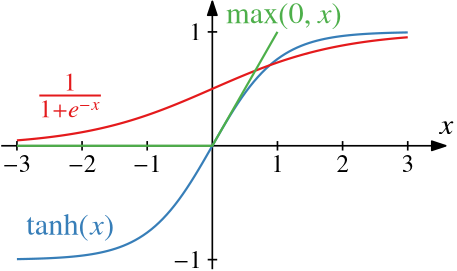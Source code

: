 <?xml version="1.0"?>
<!DOCTYPE ipe SYSTEM "ipe.dtd">
<ipe version="70107" creator="Ipe 7.1.10">
<info created="D:20170706230802" modified="D:20170707155019"/>
<preamble>\usepackage{txfonts}</preamble>
<ipestyle name="basic">
<symbol name="arrow/arc(spx)">
<path stroke="sym-stroke" fill="sym-stroke" pen="sym-pen">
0 0 m
-1 0.333 l
-1 -0.333 l
h
</path>
</symbol>
<symbol name="arrow/farc(spx)">
<path stroke="sym-stroke" fill="white" pen="sym-pen">
0 0 m
-1 0.333 l
-1 -0.333 l
h
</path>
</symbol>
<symbol name="arrow/ptarc(spx)">
<path stroke="sym-stroke" fill="sym-stroke" pen="sym-pen">
0 0 m
-1 0.333 l
-0.8 0 l
-1 -0.333 l
h
</path>
</symbol>
<symbol name="arrow/fptarc(spx)">
<path stroke="sym-stroke" fill="white" pen="sym-pen">
0 0 m
-1 0.333 l
-0.8 0 l
-1 -0.333 l
h
</path>
</symbol>
<symbol name="mark/circle(sx)" transformations="translations">
<path fill="sym-stroke">
0.6 0 0 0.6 0 0 e
0.4 0 0 0.4 0 0 e
</path>
</symbol>
<symbol name="mark/disk(sx)" transformations="translations">
<path fill="sym-stroke">
0.6 0 0 0.6 0 0 e
</path>
</symbol>
<symbol name="mark/fdisk(sfx)" transformations="translations">
<group>
<path fill="sym-fill">
0.5 0 0 0.5 0 0 e
</path>
<path fill="sym-stroke" fillrule="eofill">
0.6 0 0 0.6 0 0 e
0.4 0 0 0.4 0 0 e
</path>
</group>
</symbol>
<symbol name="mark/box(sx)" transformations="translations">
<path fill="sym-stroke" fillrule="eofill">
-0.6 -0.6 m
0.6 -0.6 l
0.6 0.6 l
-0.6 0.6 l
h
-0.4 -0.4 m
0.4 -0.4 l
0.4 0.4 l
-0.4 0.4 l
h
</path>
</symbol>
<symbol name="mark/square(sx)" transformations="translations">
<path fill="sym-stroke">
-0.6 -0.6 m
0.6 -0.6 l
0.6 0.6 l
-0.6 0.6 l
h
</path>
</symbol>
<symbol name="mark/fsquare(sfx)" transformations="translations">
<group>
<path fill="sym-fill">
-0.5 -0.5 m
0.5 -0.5 l
0.5 0.5 l
-0.5 0.5 l
h
</path>
<path fill="sym-stroke" fillrule="eofill">
-0.6 -0.6 m
0.6 -0.6 l
0.6 0.6 l
-0.6 0.6 l
h
-0.4 -0.4 m
0.4 -0.4 l
0.4 0.4 l
-0.4 0.4 l
h
</path>
</group>
</symbol>
<symbol name="mark/cross(sx)" transformations="translations">
<group>
<path fill="sym-stroke">
-0.43 -0.57 m
0.57 0.43 l
0.43 0.57 l
-0.57 -0.43 l
h
</path>
<path fill="sym-stroke">
-0.43 0.57 m
0.57 -0.43 l
0.43 -0.57 l
-0.57 0.43 l
h
</path>
</group>
</symbol>
<symbol name="arrow/fnormal(spx)">
<path stroke="sym-stroke" fill="white" pen="sym-pen">
0 0 m
-1 0.333 l
-1 -0.333 l
h
</path>
</symbol>
<symbol name="arrow/pointed(spx)">
<path stroke="sym-stroke" fill="sym-stroke" pen="sym-pen">
0 0 m
-1 0.333 l
-0.8 0 l
-1 -0.333 l
h
</path>
</symbol>
<symbol name="arrow/fpointed(spx)">
<path stroke="sym-stroke" fill="white" pen="sym-pen">
0 0 m
-1 0.333 l
-0.8 0 l
-1 -0.333 l
h
</path>
</symbol>
<symbol name="arrow/linear(spx)">
<path stroke="sym-stroke" pen="sym-pen">
-1 0.333 m
0 0 l
-1 -0.333 l
</path>
</symbol>
<symbol name="arrow/fdouble(spx)">
<path stroke="sym-stroke" fill="white" pen="sym-pen">
0 0 m
-1 0.333 l
-1 -0.333 l
h
-1 0 m
-2 0.333 l
-2 -0.333 l
h
</path>
</symbol>
<symbol name="arrow/double(spx)">
<path stroke="sym-stroke" fill="sym-stroke" pen="sym-pen">
0 0 m
-1 0.333 l
-1 -0.333 l
h
-1 0 m
-2 0.333 l
-2 -0.333 l
h
</path>
</symbol>
<pen name="heavier" value="0.8"/>
<pen name="fat" value="1.2"/>
<pen name="ultrafat" value="2"/>
<symbolsize name="large" value="5"/>
<symbolsize name="small" value="2"/>
<symbolsize name="tiny" value="1.1"/>
<arrowsize name="large" value="10"/>
<arrowsize name="small" value="5"/>
<arrowsize name="tiny" value="3"/>
<color name="red" value="1 0 0"/>
<color name="green" value="0 1 0"/>
<color name="blue" value="0 0 1"/>
<color name="yellow" value="1 1 0"/>
<color name="orange" value="1 0.647 0"/>
<color name="gold" value="1 0.843 0"/>
<color name="purple" value="0.627 0.125 0.941"/>
<color name="gray" value="0.745"/>
<color name="brown" value="0.647 0.165 0.165"/>
<color name="navy" value="0 0 0.502"/>
<color name="pink" value="1 0.753 0.796"/>
<color name="seagreen" value="0.18 0.545 0.341"/>
<color name="turquoise" value="0.251 0.878 0.816"/>
<color name="violet" value="0.933 0.51 0.933"/>
<color name="darkblue" value="0 0 0.545"/>
<color name="darkcyan" value="0 0.545 0.545"/>
<color name="darkgray" value="0.663"/>
<color name="darkgreen" value="0 0.392 0"/>
<color name="darkmagenta" value="0.545 0 0.545"/>
<color name="darkorange" value="1 0.549 0"/>
<color name="darkred" value="0.545 0 0"/>
<color name="lightblue" value="0.678 0.847 0.902"/>
<color name="lightcyan" value="0.878 1 1"/>
<color name="lightgray" value="0.827"/>
<color name="lightgreen" value="0.565 0.933 0.565"/>
<color name="lightyellow" value="1 1 0.878"/>
<dashstyle name="dashed" value="[4] 0"/>
<dashstyle name="dotted" value="[1 3] 0"/>
<dashstyle name="dash dotted" value="[4 2 1 2] 0"/>
<dashstyle name="dash dot dotted" value="[4 2 1 2 1 2] 0"/>
<textsize name="large" value="\large"/>
<textsize name="Large" value="\Large"/>
<textsize name="LARGE" value="\LARGE"/>
<textsize name="huge" value="\huge"/>
<textsize name="Huge" value="\Huge"/>
<textsize name="small" value="\small"/>
<textsize name="footnote" value="\footnotesize"/>
<textsize name="tiny" value="\tiny"/>
<textstyle name="center" begin="\begin{center}" end="\end{center}"/>
<textstyle name="itemize" begin="\begin{itemize}" end="\end{itemize}"/>
<textstyle name="item" begin="\begin{itemize}\item{}" end="\end{itemize}"/>
<gridsize name="4 pts" value="4"/>
<gridsize name="8 pts (~3 mm)" value="8"/>
<gridsize name="16 pts (~6 mm)" value="16"/>
<gridsize name="32 pts (~12 mm)" value="32"/>
<gridsize name="10 pts (~3.5 mm)" value="10"/>
<gridsize name="20 pts (~7 mm)" value="20"/>
<gridsize name="14 pts (~5 mm)" value="14"/>
<gridsize name="28 pts (~10 mm)" value="28"/>
<gridsize name="56 pts (~20 mm)" value="56"/>
<anglesize name="90 deg" value="90"/>
<anglesize name="60 deg" value="60"/>
<anglesize name="45 deg" value="45"/>
<anglesize name="30 deg" value="30"/>
<anglesize name="22.5 deg" value="22.5"/>
<opacity name="10%" value="0.1"/>
<opacity name="30%" value="0.3"/>
<opacity name="50%" value="0.5"/>
<opacity name="75%" value="0.75"/>
<tiling name="falling" angle="-60" step="4" width="1"/>
<tiling name="rising" angle="30" step="4" width="1"/>
</ipestyle>
<page>
<layer name="alpha"/>
<view layers="alpha" active="alpha"/>
<path layer="alpha" stroke="black" pen="0.6" arrow="normal/small">
148 720 m
308 720 l
</path>
<path stroke="black" pen="0.6" arrow="normal/small">
224 675.572 m
224 772 l
</path>
<text matrix="1 0 0 1 -163.201 -36.0304" transformations="translations" pos="336 724" stroke="0.216 0.494 0.722" type="label" width="31.616" height="7.485" depth="1.94" halign="center" valign="baseline" size="11">$\tanh(x)$</text>
<text matrix="1 0 0 1 -167.201 -45.2304" transformations="translations" pos="340 780" stroke="0.894 0.102 0.11" type="label" width="24.55" height="11.164" depth="4.54" halign="center" valign="baseline" size="13">$\frac{1}{1 + e^{-x}}$</text>
<text matrix="1 0 0 1 -102.266 12.145" transformations="translations" pos="352 752" stroke="0.302 0.686 0.29" type="label" width="41.662" height="7.337" depth="1.94" halign="center" valign="baseline" size="11">$\max(0, x)$</text>
<text matrix="1.46555 0 0 0.854387 -338.771 74.0839" transformations="translations" pos="400 752" stroke="black" type="label" width="4.483" height="5.999" depth="0" halign="center" valign="top" size="9">$1$</text>
<text matrix="1.46555 0 0 0.854387 -315.322 74.0839" transformations="translations" pos="400 752" stroke="black" type="label" width="4.483" height="5.999" depth="0" halign="center" valign="top" size="9">$2$</text>
<text matrix="1.46555 0 0 0.854387 -291.873 74.0839" transformations="translations" pos="400 752" stroke="black" type="label" width="4.483" height="6" depth="0.12" halign="center" valign="top" size="9">$3$</text>
<path matrix="1.46555 0 0 0.854387 -338.771 70.6659" stroke="0.216 0.494 0.722" pen="0.8">
336 712.237 m
336.323 712.247
336.646 712.257
336.97 712.268 c
337.293 712.279
337.616 712.29
337.939 712.302 c
338.263 712.314
338.586 712.327
338.909 712.341 c
339.232 712.355
339.556 712.369
339.879 712.385 c
340.202 712.4
340.525 712.417
340.848 712.434 c
341.172 712.452
341.495 712.47
341.818 712.49 c
342.141 712.51
342.465 712.53
342.788 712.553 c
343.111 712.575
343.434 712.598
343.758 712.623 c
344.081 712.648
344.404 712.675
344.727 712.703 c
345.051 712.731
345.374 712.761
345.697 712.793 c
346.02 712.825
346.343 712.859
346.667 712.894 c
346.99 712.93
347.313 712.968
347.636 713.008 c
347.96 713.049
348.283 713.091
348.606 713.137 c
348.929 713.182
349.253 713.23
349.576 713.281 c
349.899 713.332
350.222 713.386
350.545 713.444 c
350.869 713.501
351.192 713.562
351.515 713.627 c
351.838 713.691
352.162 713.76
352.485 713.833 c
352.808 713.905
353.131 713.982
353.455 714.064 c
353.778 714.145
354.101 714.231
354.424 714.323 c
354.747 714.415
355.071 714.512
355.394 714.614 c
355.717 714.717
356.04 714.826
356.364 714.941 c
356.687 715.056
357.01 715.178
357.333 715.307 c
357.657 715.436
357.98 715.572
358.303 715.716 c
358.626 715.861
358.949 716.013
359.273 716.174 c
359.596 716.336
359.919 716.506
360.242 716.686 c
360.566 716.866
360.889 717.056
361.212 717.257 c
361.535 717.458
361.859 717.669
362.182 717.893 c
362.505 718.116
362.828 718.352
363.152 718.6 c
363.475 718.848
363.798 719.11
364.121 719.385 c
364.444 719.66
364.768 719.95
365.091 720.255 c
365.414 720.56
365.737 720.88
366.061 721.216 c
366.384 721.553
366.707 721.906
367.03 722.277 c
367.354 722.648
367.677 723.036
368 723.443 c
368.323 723.851
368.646 724.277
368.97 724.723 c
369.293 725.169
369.616 725.634
369.939 726.121 c
370.263 726.608
370.586 727.115
370.909 727.644 c
371.232 728.173
371.556 728.724
371.879 729.297 c
372.202 729.87
372.525 730.465
372.848 731.083 c
373.172 731.701
373.495 732.341
373.818 733.004 c
374.141 733.667
374.465 734.352
374.788 735.06 c
375.111 735.768
375.434 736.499
375.758 737.25 c
376.081 738.002
376.404 738.776
376.727 739.57 c
377.051 740.364
377.374 741.178
377.697 742.012 c
378.02 742.845
378.343 743.698
378.667 744.567 c
378.99 745.437
379.313 746.323
379.636 747.224 c
379.96 748.125
380.283 749.041
380.606 749.968 c
380.929 750.896
381.253 751.835
381.576 752.782 c
381.899 753.73
382.222 754.687
382.545 755.648 c
382.869 756.61
383.192 757.577
383.515 758.546 c
383.838 759.515
384.162 760.485
384.485 761.454 c
384.808 762.423
385.131 763.39
385.455 764.352 c
385.778 765.313
386.101 766.27
386.424 767.218 c
386.747 768.165
387.071 769.104
387.394 770.032 c
387.717 770.959
388.04 771.875
388.364 772.776 c
388.687 773.677
389.01 774.563
389.333 775.433 c
389.657 776.302
389.98 777.155
390.303 777.988 c
390.626 778.822
390.949 779.636
391.273 780.43 c
391.596 781.224
391.919 781.998
392.242 782.75 c
392.566 783.501
392.889 784.232
393.212 784.94 c
393.535 785.648
393.859 786.333
394.182 786.996 c
394.505 787.659
394.828 788.299
395.152 788.917 c
395.475 789.535
395.798 790.13
396.121 790.703 c
396.444 791.276
396.768 791.827
397.091 792.356 c
397.414 792.885
397.737 793.392
398.061 793.879 c
398.384 794.366
398.707 794.831
399.03 795.277 c
399.354 795.723
399.677 796.149
400 796.557 c
400.323 796.964
400.646 797.352
400.97 797.723 c
401.293 798.094
401.616 798.447
401.939 798.784 c
402.263 799.12
402.586 799.44
402.909 799.745 c
403.232 800.05
403.556 800.34
403.879 800.615 c
404.202 800.89
404.525 801.152
404.848 801.4 c
405.172 801.648
405.495 801.884
405.818 802.107 c
406.141 802.331
406.465 802.542
406.788 802.743 c
407.111 802.944
407.434 803.134
407.758 803.314 c
408.081 803.494
408.404 803.664
408.727 803.826 c
409.051 803.987
409.374 804.139
409.697 804.284 c
410.02 804.428
410.343 804.564
410.667 804.693 c
410.99 804.822
411.313 804.944
411.636 805.059 c
411.96 805.174
412.283 805.283
412.606 805.386 c
412.929 805.488
413.253 805.585
413.576 805.677 c
413.899 805.769
414.222 805.855
414.545 805.936 c
414.869 806.018
415.192 806.095
415.515 806.167 c
415.838 806.24
416.162 806.309
416.485 806.373 c
416.808 806.438
417.131 806.499
417.455 806.556 c
417.778 806.614
418.101 806.668
418.424 806.719 c
418.747 806.77
419.071 806.818
419.394 806.863 c
419.717 806.909
420.04 806.951
420.364 806.992 c
420.687 807.032
421.01 807.07
421.333 807.106 c
421.657 807.141
421.98 807.175
422.303 807.207 c
422.626 807.239
422.949 807.269
423.273 807.297 c
423.596 807.325
423.919 807.352
424.242 807.377 c
424.566 807.402
424.889 807.425
425.212 807.447 c
425.535 807.47
425.859 807.49
426.182 807.51 c
426.505 807.53
426.828 807.548
427.152 807.566 c
427.475 807.583
427.798 807.6
428.121 807.615 c
428.444 807.631
428.768 807.645
429.091 807.659 c
429.414 807.673
429.737 807.686
430.061 807.698 c
430.384 807.71
430.707 807.721
431.03 807.732 c
431.354 807.743
431.677 807.753
432 807.763 c
</path>
<path matrix="1.46555 0 0 0.854387 -338.771 70.6659" stroke="0.894 0.102 0.11" pen="0.8">
336 762.276 m
336.323 762.32
336.646 762.365
336.97 762.412 c
337.293 762.458
337.616 762.505
337.939 762.554 c
338.263 762.603
338.586 762.653
338.909 762.705 c
339.232 762.756
339.556 762.809
339.879 762.864 c
340.202 762.918
340.525 762.974
340.848 763.031 c
341.172 763.089
341.495 763.148
341.818 763.208 c
342.141 763.269
342.465 763.331
342.788 763.394 c
343.111 763.458
343.434 763.523
343.758 763.591 c
344.081 763.658
344.404 763.726
344.727 763.797 c
345.051 763.868
345.374 763.94
345.697 764.015 c
346.02 764.089
346.343 764.165
346.667 764.243 c
346.99 764.321
347.313 764.401
347.636 764.484 c
347.96 764.566
348.283 764.65
348.606 764.736 c
348.929 764.822
349.253 764.911
349.576 765.001 c
349.899 765.092
350.222 765.184
350.545 765.279 c
350.869 765.374
351.192 765.471
351.515 765.571 c
351.838 765.67
352.162 765.772
352.485 765.876 c
352.808 765.98
353.131 766.087
353.455 766.196 c
353.778 766.305
354.101 766.416
354.424 766.53 c
354.747 766.644
355.071 766.761
355.394 766.88 c
355.717 766.999
356.04 767.121
356.364 767.245 c
356.687 767.369
357.01 767.496
357.333 767.626 c
357.657 767.755
357.98 767.888
358.303 768.023 c
358.626 768.158
358.949 768.295
359.273 768.436 c
359.596 768.576
359.919 768.719
360.242 768.865 c
360.566 769.011
360.889 769.16
361.212 769.312 c
361.535 769.463
361.859 769.618
362.182 769.775 c
362.505 769.932
362.828 770.093
363.152 770.255 c
363.475 770.418
363.798 770.584
364.121 770.753 c
364.444 770.921
364.768 771.093
365.091 771.267 c
365.414 771.441
365.737 771.618
366.061 771.798 c
366.384 771.978
366.707 772.16
367.03 772.345 c
367.354 772.531
367.677 772.719
368 772.909 c
368.323 773.1
368.646 773.293
368.97 773.489 c
369.293 773.685
369.616 773.884
369.939 774.085 c
370.263 774.286
370.586 774.489
370.909 774.695 c
371.232 774.901
371.556 775.11
371.879 775.32 c
372.202 775.531
372.525 775.744
372.848 775.959 c
373.172 776.174
373.495 776.392
373.818 776.611 c
374.141 776.831
374.465 777.052
374.788 777.276 c
375.111 777.499
375.434 777.724
375.758 777.951 c
376.081 778.178
376.404 778.407
376.727 778.637 c
377.051 778.868
377.374 779.1
377.697 779.333 c
378.02 779.566
378.343 779.801
378.667 780.037 c
378.99 780.272
379.313 780.509
379.636 780.747 c
379.96 780.985
380.283 781.224
380.606 781.464 c
380.929 781.704
381.253 781.944
381.576 782.185 c
381.899 782.426
382.222 782.668
382.545 782.91 c
382.869 783.152
383.192 783.394
383.515 783.636 c
383.838 783.879
384.162 784.121
384.485 784.364 c
384.808 784.606
385.131 784.848
385.455 785.09 c
385.778 785.332
386.101 785.574
386.424 785.815 c
386.747 786.056
387.071 786.296
387.394 786.536 c
387.717 786.776
388.04 787.015
388.364 787.253 c
388.687 787.491
389.01 787.728
389.333 787.963 c
389.657 788.199
389.98 788.434
390.303 788.667 c
390.626 788.9
390.949 789.132
391.273 789.363 c
391.596 789.593
391.919 789.822
392.242 790.049 c
392.566 790.276
392.889 790.501
393.212 790.724 c
393.535 790.948
393.859 791.169
394.182 791.389 c
394.505 791.608
394.828 791.826
395.152 792.041 c
395.475 792.256
395.798 792.469
396.121 792.68 c
396.444 792.89
396.768 793.099
397.091 793.305 c
397.414 793.511
397.737 793.714
398.061 793.915 c
398.384 794.116
398.707 794.315
399.03 794.511 c
399.354 794.707
399.677 794.9
400 795.091 c
400.323 795.281
400.646 795.469
400.97 795.655 c
401.293 795.84
401.616 796.022
401.939 796.202 c
402.263 796.382
402.586 796.559
402.909 796.733 c
403.232 796.907
403.556 797.079
403.879 797.247 c
404.202 797.416
404.525 797.582
404.848 797.745 c
405.172 797.907
405.495 798.068
405.818 798.225 c
406.141 798.382
406.465 798.537
406.788 798.688 c
407.111 798.84
407.434 798.989
407.758 799.135 c
408.081 799.281
408.404 799.424
408.727 799.564 c
409.051 799.705
409.374 799.842
409.697 799.977 c
410.02 800.112
410.343 800.245
410.667 800.374 c
410.99 800.504
411.313 800.631
411.636 800.755 c
411.96 800.879
412.283 801.001
412.606 801.12 c
412.929 801.239
413.253 801.356
413.576 801.47 c
413.899 801.584
414.222 801.695
414.545 801.804 c
414.869 801.913
415.192 802.02
415.515 802.124 c
415.838 802.228
416.162 802.33
416.485 802.429 c
416.808 802.529
417.131 802.626
417.455 802.721 c
417.778 802.816
418.101 802.908
418.424 802.999 c
418.747 803.089
419.071 803.178
419.394 803.264 c
419.717 803.35
420.04 803.434
420.364 803.516 c
420.687 803.599
421.01 803.679
421.333 803.757 c
421.657 803.835
421.98 803.911
422.303 803.985 c
422.626 804.06
422.949 804.132
423.273 804.203 c
423.596 804.274
423.919 804.342
424.242 804.409 c
424.566 804.477
424.889 804.542
425.212 804.606 c
425.535 804.669
425.859 804.731
426.182 804.792 c
426.505 804.852
426.828 804.911
427.152 804.969 c
427.475 805.026
427.798 805.082
428.121 805.136 c
428.444 805.191
428.768 805.244
429.091 805.295 c
429.414 805.347
429.737 805.397
430.061 805.446 c
430.384 805.495
430.707 805.542
431.03 805.588 c
431.354 805.635
431.677 805.68
432 805.724 c
</path>
<text matrix="1.46555 0 0 0.854387 -385.668 74.0839" transformations="translations" pos="400 752" stroke="black" type="label" width="10.186" height="5.999" depth="0" halign="center" valign="top" size="9">$-1$</text>
<text matrix="1.46555 0 0 0.854387 -409.117 74.0839" transformations="translations" pos="400 752" stroke="black" type="label" width="10.186" height="5.999" depth="0" halign="center" valign="top" size="9">$-2$</text>
<text matrix="1.46555 0 0 0.854387 -432.566 74.0839" transformations="translations" pos="400 752" stroke="black" type="label" width="10.186" height="6" depth="0.12" halign="center" valign="top" size="9">$-3$</text>
<text matrix="1.46555 0 0 0.854387 -330.909 70.6659" transformations="translations" pos="376 808" stroke="black" type="label" width="4.483" height="5.999" depth="0" halign="right" valign="center" size="9">$1$</text>
<text matrix="1.46555 0 0 0.854387 -330.909 -11.3552" transformations="translations" pos="376 808" stroke="black" type="label" width="10.186" height="5.999" depth="0" halign="right" valign="center" size="9">$-1$</text>
<path matrix="1.46555 0 0 0.854387 -338.771 70.6659" stroke="black" pen="0.6">
352 762 m
352 758 l
</path>
<path matrix="1.46555 0 0 0.854387 -338.771 70.6659" stroke="black" pen="0.6">
368 762 m
368 758 l
</path>
<path matrix="1.46555 0 0 0.854387 -338.771 70.6659" stroke="black" pen="0.6">
400 762 m
400 758 l
</path>
<path matrix="1.46555 0 0 0.854387 -338.771 70.6659" stroke="black" pen="0.6">
416 762 m
416 758 l
</path>
<path matrix="1.46555 0 0 0.854387 -315.322 70.6659" stroke="black" pen="0.6">
416 762 m
416 758 l
</path>
<path matrix="1.46555 0 0 0.854387 -338.771 70.6659" stroke="black" pen="0.6">
336 762 m
336 758 l
</path>
<path matrix="1.46555 0 0 0.854387 -338.771 70.6659" stroke="0.302 0.686 0.29" pen="0.8">
336 760 m
384 760 l
400 808 l
</path>
<path matrix="0 1.46555 -0.854387 0 873.374 268.583" stroke="black" pen="0.6">
336 762 m
336 758 l
</path>
<path matrix="0 1.46555 -0.854387 0 873.374 186.583" stroke="black" pen="0.6">
336 762 m
336 758 l
</path>
<text matrix="1 0 0 1 41.3057 -15.8918" transformations="translations" pos="264 740" stroke="black" type="label" width="5.447" height="4.846" depth="0.08" valign="baseline" size="11">$x$</text>
</page>
</ipe>
